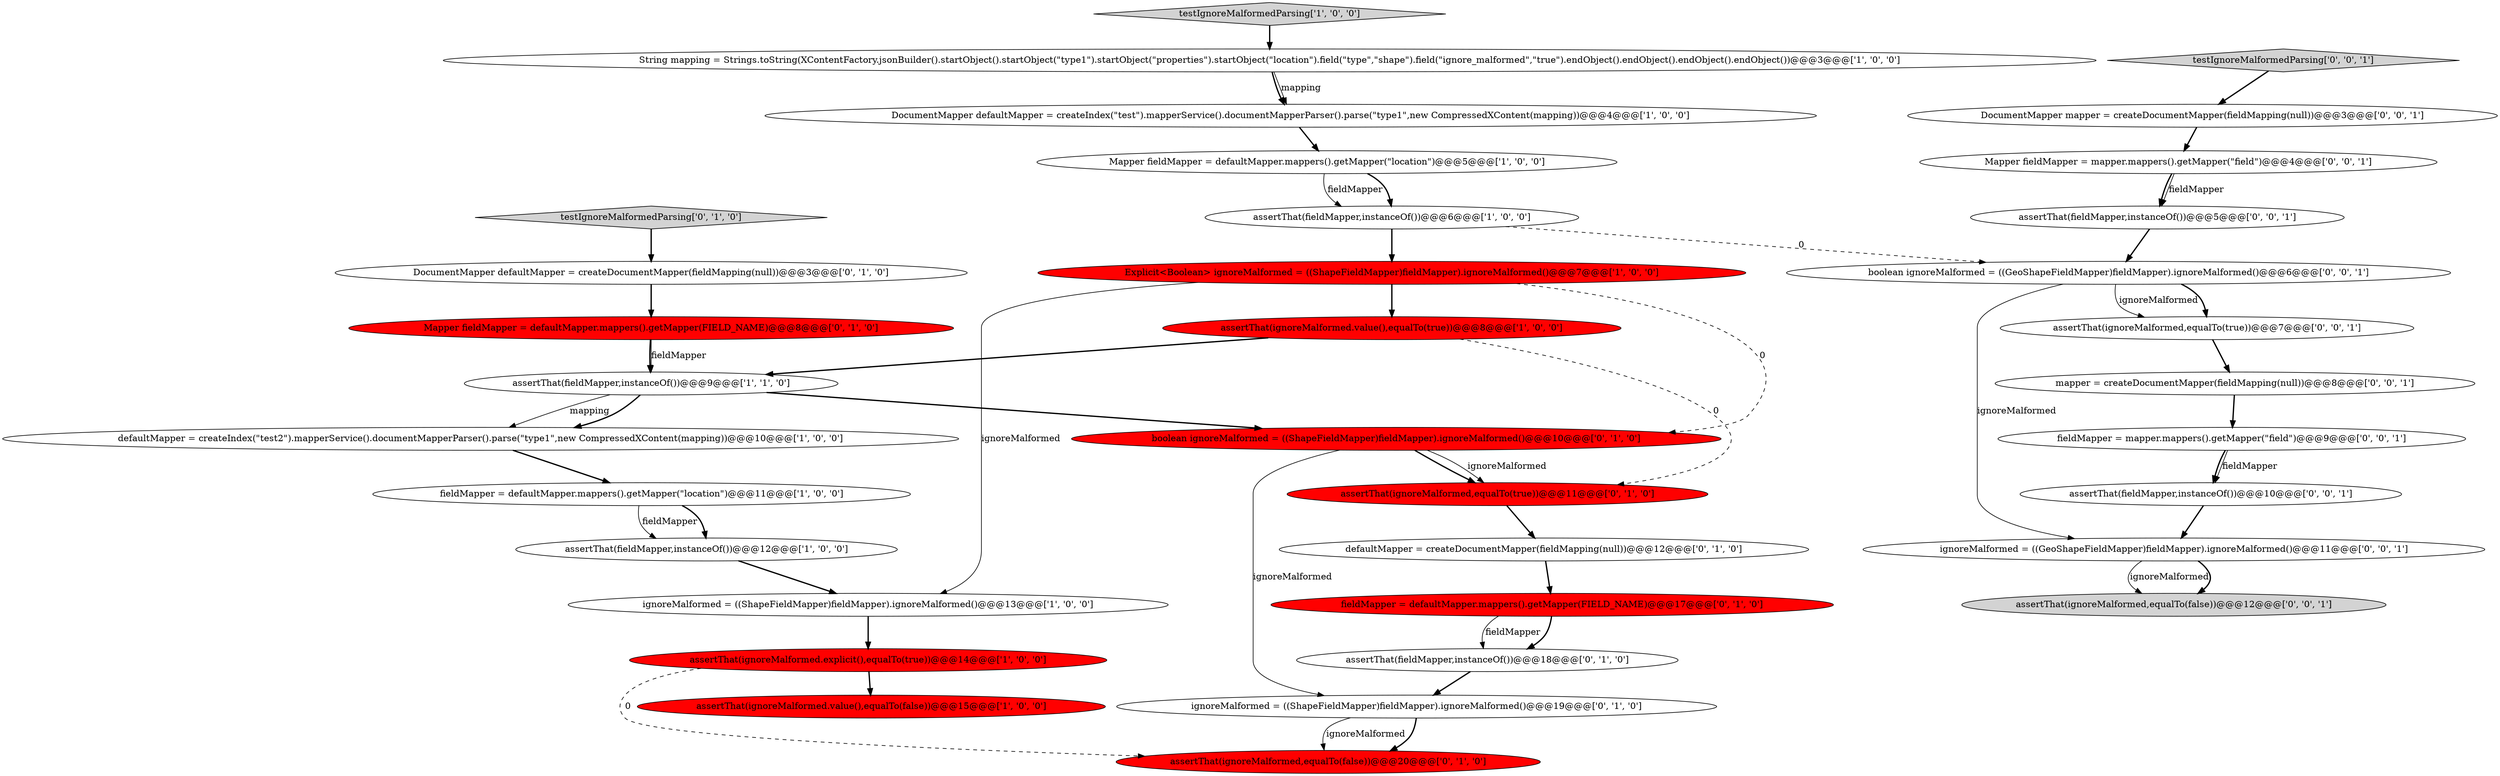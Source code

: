 digraph {
1 [style = filled, label = "String mapping = Strings.toString(XContentFactory.jsonBuilder().startObject().startObject(\"type1\").startObject(\"properties\").startObject(\"location\").field(\"type\",\"shape\").field(\"ignore_malformed\",\"true\").endObject().endObject().endObject().endObject())@@@3@@@['1', '0', '0']", fillcolor = white, shape = ellipse image = "AAA0AAABBB1BBB"];
33 [style = filled, label = "ignoreMalformed = ((GeoShapeFieldMapper)fieldMapper).ignoreMalformed()@@@11@@@['0', '0', '1']", fillcolor = white, shape = ellipse image = "AAA0AAABBB3BBB"];
29 [style = filled, label = "assertThat(ignoreMalformed,equalTo(false))@@@12@@@['0', '0', '1']", fillcolor = lightgray, shape = ellipse image = "AAA0AAABBB3BBB"];
2 [style = filled, label = "DocumentMapper defaultMapper = createIndex(\"test\").mapperService().documentMapperParser().parse(\"type1\",new CompressedXContent(mapping))@@@4@@@['1', '0', '0']", fillcolor = white, shape = ellipse image = "AAA0AAABBB1BBB"];
32 [style = filled, label = "Mapper fieldMapper = mapper.mappers().getMapper(\"field\")@@@4@@@['0', '0', '1']", fillcolor = white, shape = ellipse image = "AAA0AAABBB3BBB"];
31 [style = filled, label = "DocumentMapper mapper = createDocumentMapper(fieldMapping(null))@@@3@@@['0', '0', '1']", fillcolor = white, shape = ellipse image = "AAA0AAABBB3BBB"];
14 [style = filled, label = "fieldMapper = defaultMapper.mappers().getMapper(FIELD_NAME)@@@17@@@['0', '1', '0']", fillcolor = red, shape = ellipse image = "AAA1AAABBB2BBB"];
10 [style = filled, label = "ignoreMalformed = ((ShapeFieldMapper)fieldMapper).ignoreMalformed()@@@13@@@['1', '0', '0']", fillcolor = white, shape = ellipse image = "AAA0AAABBB1BBB"];
7 [style = filled, label = "Explicit<Boolean> ignoreMalformed = ((ShapeFieldMapper)fieldMapper).ignoreMalformed()@@@7@@@['1', '0', '0']", fillcolor = red, shape = ellipse image = "AAA1AAABBB1BBB"];
8 [style = filled, label = "defaultMapper = createIndex(\"test2\").mapperService().documentMapperParser().parse(\"type1\",new CompressedXContent(mapping))@@@10@@@['1', '0', '0']", fillcolor = white, shape = ellipse image = "AAA0AAABBB1BBB"];
15 [style = filled, label = "assertThat(ignoreMalformed,equalTo(true))@@@11@@@['0', '1', '0']", fillcolor = red, shape = ellipse image = "AAA1AAABBB2BBB"];
5 [style = filled, label = "Mapper fieldMapper = defaultMapper.mappers().getMapper(\"location\")@@@5@@@['1', '0', '0']", fillcolor = white, shape = ellipse image = "AAA0AAABBB1BBB"];
26 [style = filled, label = "mapper = createDocumentMapper(fieldMapping(null))@@@8@@@['0', '0', '1']", fillcolor = white, shape = ellipse image = "AAA0AAABBB3BBB"];
28 [style = filled, label = "boolean ignoreMalformed = ((GeoShapeFieldMapper)fieldMapper).ignoreMalformed()@@@6@@@['0', '0', '1']", fillcolor = white, shape = ellipse image = "AAA0AAABBB3BBB"];
21 [style = filled, label = "ignoreMalformed = ((ShapeFieldMapper)fieldMapper).ignoreMalformed()@@@19@@@['0', '1', '0']", fillcolor = white, shape = ellipse image = "AAA0AAABBB2BBB"];
23 [style = filled, label = "testIgnoreMalformedParsing['0', '1', '0']", fillcolor = lightgray, shape = diamond image = "AAA0AAABBB2BBB"];
4 [style = filled, label = "assertThat(fieldMapper,instanceOf())@@@6@@@['1', '0', '0']", fillcolor = white, shape = ellipse image = "AAA0AAABBB1BBB"];
30 [style = filled, label = "fieldMapper = mapper.mappers().getMapper(\"field\")@@@9@@@['0', '0', '1']", fillcolor = white, shape = ellipse image = "AAA0AAABBB3BBB"];
16 [style = filled, label = "Mapper fieldMapper = defaultMapper.mappers().getMapper(FIELD_NAME)@@@8@@@['0', '1', '0']", fillcolor = red, shape = ellipse image = "AAA1AAABBB2BBB"];
19 [style = filled, label = "boolean ignoreMalformed = ((ShapeFieldMapper)fieldMapper).ignoreMalformed()@@@10@@@['0', '1', '0']", fillcolor = red, shape = ellipse image = "AAA1AAABBB2BBB"];
9 [style = filled, label = "assertThat(fieldMapper,instanceOf())@@@12@@@['1', '0', '0']", fillcolor = white, shape = ellipse image = "AAA0AAABBB1BBB"];
0 [style = filled, label = "testIgnoreMalformedParsing['1', '0', '0']", fillcolor = lightgray, shape = diamond image = "AAA0AAABBB1BBB"];
22 [style = filled, label = "DocumentMapper defaultMapper = createDocumentMapper(fieldMapping(null))@@@3@@@['0', '1', '0']", fillcolor = white, shape = ellipse image = "AAA0AAABBB2BBB"];
3 [style = filled, label = "fieldMapper = defaultMapper.mappers().getMapper(\"location\")@@@11@@@['1', '0', '0']", fillcolor = white, shape = ellipse image = "AAA0AAABBB1BBB"];
24 [style = filled, label = "assertThat(ignoreMalformed,equalTo(true))@@@7@@@['0', '0', '1']", fillcolor = white, shape = ellipse image = "AAA0AAABBB3BBB"];
34 [style = filled, label = "assertThat(fieldMapper,instanceOf())@@@5@@@['0', '0', '1']", fillcolor = white, shape = ellipse image = "AAA0AAABBB3BBB"];
6 [style = filled, label = "assertThat(ignoreMalformed.explicit(),equalTo(true))@@@14@@@['1', '0', '0']", fillcolor = red, shape = ellipse image = "AAA1AAABBB1BBB"];
13 [style = filled, label = "assertThat(ignoreMalformed.value(),equalTo(true))@@@8@@@['1', '0', '0']", fillcolor = red, shape = ellipse image = "AAA1AAABBB1BBB"];
12 [style = filled, label = "assertThat(fieldMapper,instanceOf())@@@9@@@['1', '1', '0']", fillcolor = white, shape = ellipse image = "AAA0AAABBB1BBB"];
11 [style = filled, label = "assertThat(ignoreMalformed.value(),equalTo(false))@@@15@@@['1', '0', '0']", fillcolor = red, shape = ellipse image = "AAA1AAABBB1BBB"];
20 [style = filled, label = "defaultMapper = createDocumentMapper(fieldMapping(null))@@@12@@@['0', '1', '0']", fillcolor = white, shape = ellipse image = "AAA0AAABBB2BBB"];
25 [style = filled, label = "assertThat(fieldMapper,instanceOf())@@@10@@@['0', '0', '1']", fillcolor = white, shape = ellipse image = "AAA0AAABBB3BBB"];
17 [style = filled, label = "assertThat(fieldMapper,instanceOf())@@@18@@@['0', '1', '0']", fillcolor = white, shape = ellipse image = "AAA0AAABBB2BBB"];
27 [style = filled, label = "testIgnoreMalformedParsing['0', '0', '1']", fillcolor = lightgray, shape = diamond image = "AAA0AAABBB3BBB"];
18 [style = filled, label = "assertThat(ignoreMalformed,equalTo(false))@@@20@@@['0', '1', '0']", fillcolor = red, shape = ellipse image = "AAA1AAABBB2BBB"];
7->13 [style = bold, label=""];
33->29 [style = solid, label="ignoreMalformed"];
28->24 [style = solid, label="ignoreMalformed"];
28->33 [style = solid, label="ignoreMalformed"];
25->33 [style = bold, label=""];
22->16 [style = bold, label=""];
31->32 [style = bold, label=""];
3->9 [style = solid, label="fieldMapper"];
8->3 [style = bold, label=""];
19->15 [style = solid, label="ignoreMalformed"];
27->31 [style = bold, label=""];
30->25 [style = bold, label=""];
14->17 [style = bold, label=""];
20->14 [style = bold, label=""];
32->34 [style = bold, label=""];
9->10 [style = bold, label=""];
16->12 [style = solid, label="fieldMapper"];
1->2 [style = solid, label="mapping"];
13->15 [style = dashed, label="0"];
10->6 [style = bold, label=""];
21->18 [style = bold, label=""];
4->7 [style = bold, label=""];
4->28 [style = dashed, label="0"];
26->30 [style = bold, label=""];
12->8 [style = solid, label="mapping"];
33->29 [style = bold, label=""];
7->10 [style = solid, label="ignoreMalformed"];
3->9 [style = bold, label=""];
34->28 [style = bold, label=""];
6->18 [style = dashed, label="0"];
24->26 [style = bold, label=""];
13->12 [style = bold, label=""];
23->22 [style = bold, label=""];
7->19 [style = dashed, label="0"];
5->4 [style = solid, label="fieldMapper"];
12->8 [style = bold, label=""];
0->1 [style = bold, label=""];
6->11 [style = bold, label=""];
15->20 [style = bold, label=""];
5->4 [style = bold, label=""];
14->17 [style = solid, label="fieldMapper"];
21->18 [style = solid, label="ignoreMalformed"];
28->24 [style = bold, label=""];
30->25 [style = solid, label="fieldMapper"];
19->21 [style = solid, label="ignoreMalformed"];
1->2 [style = bold, label=""];
32->34 [style = solid, label="fieldMapper"];
19->15 [style = bold, label=""];
12->19 [style = bold, label=""];
16->12 [style = bold, label=""];
17->21 [style = bold, label=""];
2->5 [style = bold, label=""];
}
